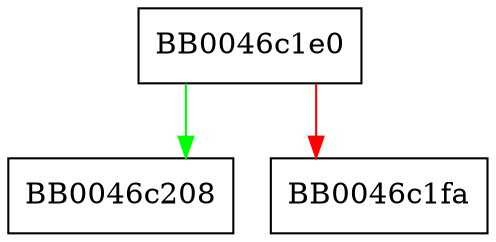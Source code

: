 digraph opt_legacy_okay {
  node [shape="box"];
  graph [splines=ortho];
  BB0046c1e0 -> BB0046c208 [color="green"];
  BB0046c1e0 -> BB0046c1fa [color="red"];
}